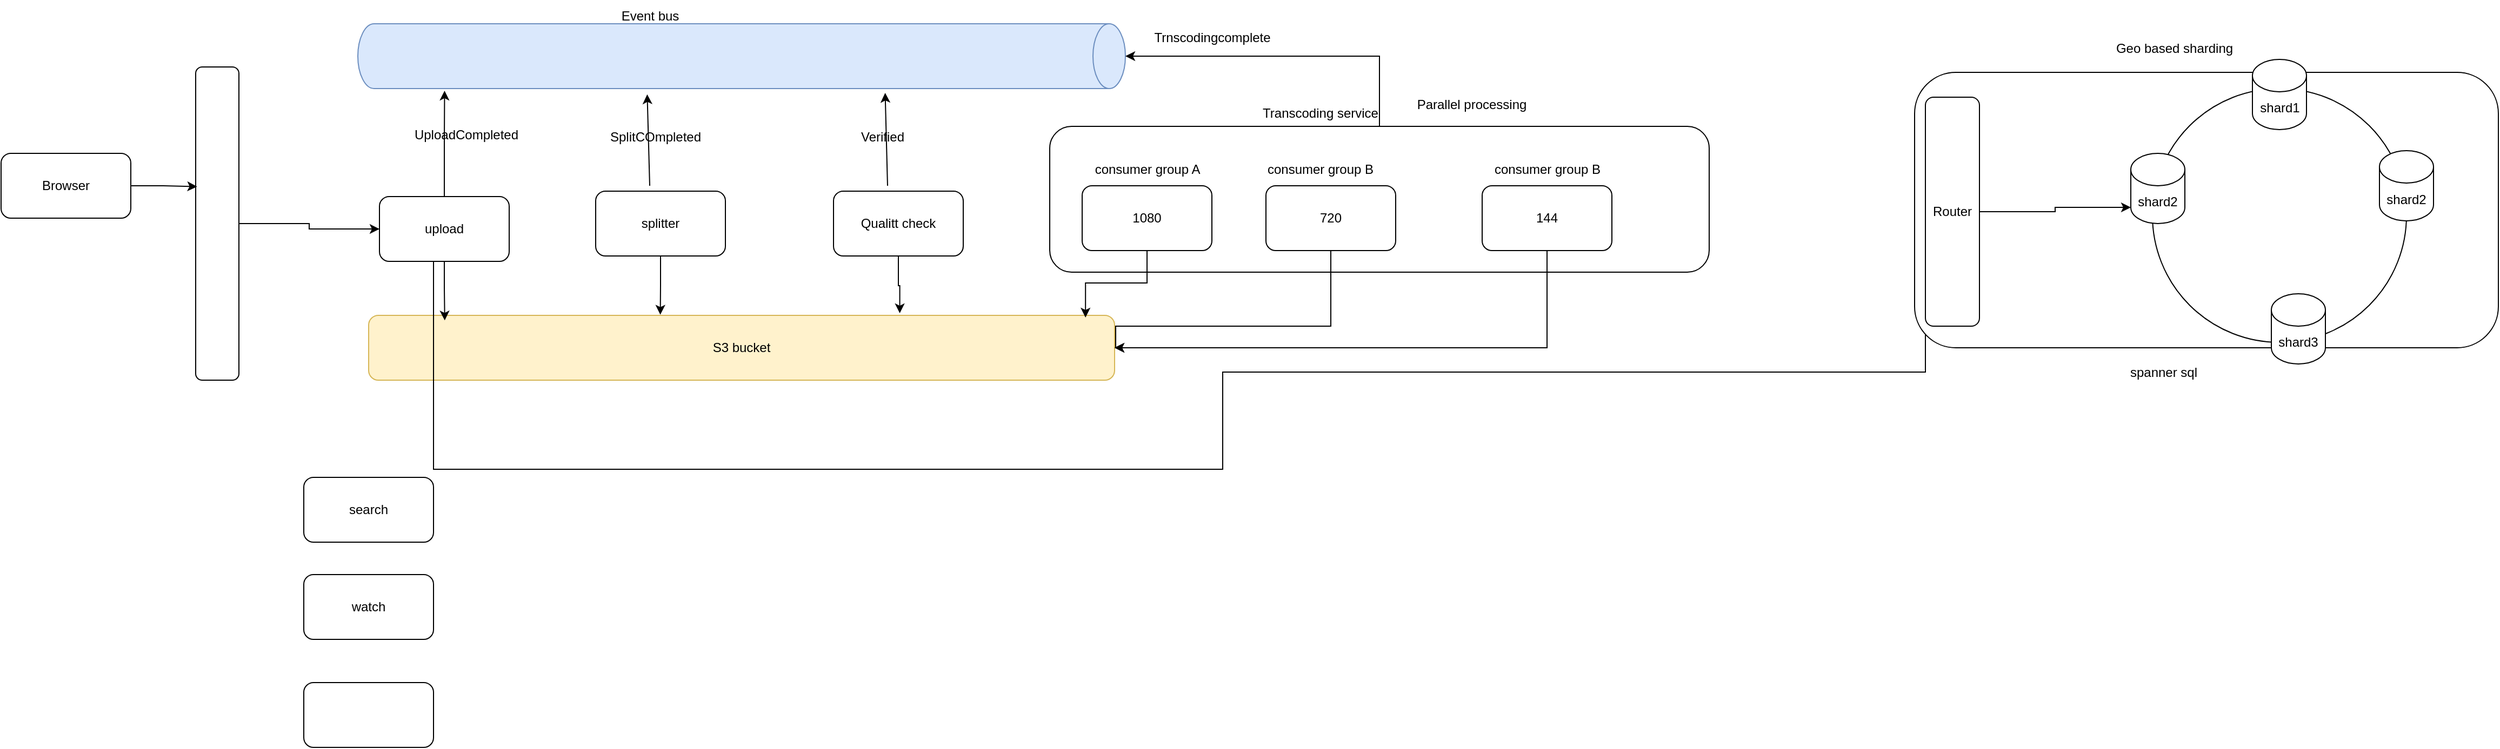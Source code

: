 <mxfile version="26.0.2">
  <diagram name="Page-1" id="IN_19RE_OHsP08UdYH3B">
    <mxGraphModel dx="794" dy="2712" grid="1" gridSize="10" guides="1" tooltips="1" connect="1" arrows="1" fold="1" page="1" pageScale="1" pageWidth="2300" pageHeight="2300" math="0" shadow="0">
      <root>
        <mxCell id="0" />
        <mxCell id="1" parent="0" />
        <mxCell id="C5m_k21MFH3tTQqy4yPL-23" value="" style="rounded=1;whiteSpace=wrap;html=1;" vertex="1" parent="1">
          <mxGeometry x="1010" y="115" width="610" height="135" as="geometry" />
        </mxCell>
        <mxCell id="C5m_k21MFH3tTQqy4yPL-2" value="Browser" style="rounded=1;whiteSpace=wrap;html=1;" vertex="1" parent="1">
          <mxGeometry x="40" y="140" width="120" height="60" as="geometry" />
        </mxCell>
        <mxCell id="C5m_k21MFH3tTQqy4yPL-56" style="edgeStyle=orthogonalEdgeStyle;rounded=0;orthogonalLoop=1;jettySize=auto;html=1;entryX=0;entryY=0.5;entryDx=0;entryDy=0;" edge="1" parent="1" source="C5m_k21MFH3tTQqy4yPL-3" target="C5m_k21MFH3tTQqy4yPL-16">
          <mxGeometry relative="1" as="geometry" />
        </mxCell>
        <mxCell id="C5m_k21MFH3tTQqy4yPL-3" value="" style="rounded=1;whiteSpace=wrap;html=1;" vertex="1" parent="1">
          <mxGeometry x="220" y="60" width="40" height="290" as="geometry" />
        </mxCell>
        <mxCell id="C5m_k21MFH3tTQqy4yPL-4" style="edgeStyle=orthogonalEdgeStyle;rounded=0;orthogonalLoop=1;jettySize=auto;html=1;entryX=0.033;entryY=0.382;entryDx=0;entryDy=0;entryPerimeter=0;" edge="1" parent="1" source="C5m_k21MFH3tTQqy4yPL-2" target="C5m_k21MFH3tTQqy4yPL-3">
          <mxGeometry relative="1" as="geometry" />
        </mxCell>
        <mxCell id="C5m_k21MFH3tTQqy4yPL-5" value="Qualitt check" style="rounded=1;whiteSpace=wrap;html=1;" vertex="1" parent="1">
          <mxGeometry x="810" y="175" width="120" height="60" as="geometry" />
        </mxCell>
        <mxCell id="C5m_k21MFH3tTQqy4yPL-7" value="" style="rounded=1;whiteSpace=wrap;html=1;" vertex="1" parent="1">
          <mxGeometry x="320" y="630" width="120" height="60" as="geometry" />
        </mxCell>
        <mxCell id="C5m_k21MFH3tTQqy4yPL-9" value="watch" style="rounded=1;whiteSpace=wrap;html=1;" vertex="1" parent="1">
          <mxGeometry x="320" y="530" width="120" height="60" as="geometry" />
        </mxCell>
        <mxCell id="C5m_k21MFH3tTQqy4yPL-10" value="search" style="rounded=1;whiteSpace=wrap;html=1;" vertex="1" parent="1">
          <mxGeometry x="320" y="440" width="120" height="60" as="geometry" />
        </mxCell>
        <mxCell id="C5m_k21MFH3tTQqy4yPL-12" value="S3 bucket" style="rounded=1;whiteSpace=wrap;html=1;fillColor=#fff2cc;strokeColor=#d6b656;" vertex="1" parent="1">
          <mxGeometry x="380" y="290" width="690" height="60" as="geometry" />
        </mxCell>
        <mxCell id="C5m_k21MFH3tTQqy4yPL-13" value="" style="shape=cylinder3;whiteSpace=wrap;html=1;boundedLbl=1;backgroundOutline=1;size=15;rotation=90;fillColor=#dae8fc;strokeColor=#6c8ebf;" vertex="1" parent="1">
          <mxGeometry x="695" y="-305" width="60" height="710" as="geometry" />
        </mxCell>
        <mxCell id="C5m_k21MFH3tTQqy4yPL-15" value="splitter" style="rounded=1;whiteSpace=wrap;html=1;" vertex="1" parent="1">
          <mxGeometry x="590" y="175" width="120" height="60" as="geometry" />
        </mxCell>
        <mxCell id="C5m_k21MFH3tTQqy4yPL-58" style="edgeStyle=orthogonalEdgeStyle;rounded=0;orthogonalLoop=1;jettySize=auto;html=1;entryX=0;entryY=0.5;entryDx=0;entryDy=0;" edge="1" parent="1">
          <mxGeometry relative="1" as="geometry">
            <mxPoint x="440" y="240" as="sourcePoint" />
            <mxPoint x="1820" y="235" as="targetPoint" />
            <Array as="points">
              <mxPoint x="440" y="432.5" />
              <mxPoint x="1170" y="432.5" />
              <mxPoint x="1170" y="342.5" />
              <mxPoint x="1820" y="342.5" />
            </Array>
          </mxGeometry>
        </mxCell>
        <mxCell id="C5m_k21MFH3tTQqy4yPL-16" value="upload" style="rounded=1;whiteSpace=wrap;html=1;" vertex="1" parent="1">
          <mxGeometry x="390" y="180" width="120" height="60" as="geometry" />
        </mxCell>
        <mxCell id="C5m_k21MFH3tTQqy4yPL-17" value="1080" style="rounded=1;whiteSpace=wrap;html=1;" vertex="1" parent="1">
          <mxGeometry x="1040" y="170" width="120" height="60" as="geometry" />
        </mxCell>
        <mxCell id="C5m_k21MFH3tTQqy4yPL-44" style="edgeStyle=orthogonalEdgeStyle;rounded=0;orthogonalLoop=1;jettySize=auto;html=1;" edge="1" parent="1" source="C5m_k21MFH3tTQqy4yPL-18">
          <mxGeometry relative="1" as="geometry">
            <mxPoint x="1070" y="320" as="targetPoint" />
            <Array as="points">
              <mxPoint x="1270" y="300" />
              <mxPoint x="1071" y="300" />
            </Array>
          </mxGeometry>
        </mxCell>
        <mxCell id="C5m_k21MFH3tTQqy4yPL-18" value="720" style="rounded=1;whiteSpace=wrap;html=1;" vertex="1" parent="1">
          <mxGeometry x="1210" y="170" width="120" height="60" as="geometry" />
        </mxCell>
        <mxCell id="C5m_k21MFH3tTQqy4yPL-43" style="edgeStyle=orthogonalEdgeStyle;rounded=0;orthogonalLoop=1;jettySize=auto;html=1;entryX=1;entryY=0.5;entryDx=0;entryDy=0;" edge="1" parent="1" source="C5m_k21MFH3tTQqy4yPL-19" target="C5m_k21MFH3tTQqy4yPL-12">
          <mxGeometry relative="1" as="geometry">
            <Array as="points">
              <mxPoint x="1470" y="320" />
            </Array>
          </mxGeometry>
        </mxCell>
        <mxCell id="C5m_k21MFH3tTQqy4yPL-19" value="144" style="rounded=1;whiteSpace=wrap;html=1;" vertex="1" parent="1">
          <mxGeometry x="1410" y="170" width="120" height="60" as="geometry" />
        </mxCell>
        <mxCell id="C5m_k21MFH3tTQqy4yPL-20" value="consumer group A" style="text;html=1;align=center;verticalAlign=middle;resizable=0;points=[];autosize=1;strokeColor=none;fillColor=none;" vertex="1" parent="1">
          <mxGeometry x="1040" y="140" width="120" height="30" as="geometry" />
        </mxCell>
        <mxCell id="C5m_k21MFH3tTQqy4yPL-21" value="consumer group B" style="text;html=1;align=center;verticalAlign=middle;resizable=0;points=[];autosize=1;strokeColor=none;fillColor=none;" vertex="1" parent="1">
          <mxGeometry x="1200" y="140" width="120" height="30" as="geometry" />
        </mxCell>
        <mxCell id="C5m_k21MFH3tTQqy4yPL-22" value="consumer group B" style="text;html=1;align=center;verticalAlign=middle;resizable=0;points=[];autosize=1;strokeColor=none;fillColor=none;" vertex="1" parent="1">
          <mxGeometry x="1410" y="140" width="120" height="30" as="geometry" />
        </mxCell>
        <mxCell id="C5m_k21MFH3tTQqy4yPL-25" value="Transcoding service" style="text;html=1;align=center;verticalAlign=middle;resizable=0;points=[];autosize=1;strokeColor=none;fillColor=none;" vertex="1" parent="1">
          <mxGeometry x="1195" y="88" width="130" height="30" as="geometry" />
        </mxCell>
        <mxCell id="C5m_k21MFH3tTQqy4yPL-29" style="edgeStyle=orthogonalEdgeStyle;rounded=0;orthogonalLoop=1;jettySize=auto;html=1;entryX=1.033;entryY=0.887;entryDx=0;entryDy=0;entryPerimeter=0;" edge="1" parent="1" source="C5m_k21MFH3tTQqy4yPL-16" target="C5m_k21MFH3tTQqy4yPL-13">
          <mxGeometry relative="1" as="geometry" />
        </mxCell>
        <mxCell id="C5m_k21MFH3tTQqy4yPL-30" value="SplitCOmpleted" style="text;html=1;align=center;verticalAlign=middle;resizable=0;points=[];autosize=1;strokeColor=none;fillColor=none;" vertex="1" parent="1">
          <mxGeometry x="590" y="110" width="110" height="30" as="geometry" />
        </mxCell>
        <mxCell id="C5m_k21MFH3tTQqy4yPL-31" value="UploadCompleted" style="text;html=1;align=center;verticalAlign=middle;resizable=0;points=[];autosize=1;strokeColor=none;fillColor=none;" vertex="1" parent="1">
          <mxGeometry x="410" y="108" width="120" height="30" as="geometry" />
        </mxCell>
        <mxCell id="C5m_k21MFH3tTQqy4yPL-32" value="Verified" style="text;html=1;align=center;verticalAlign=middle;resizable=0;points=[];autosize=1;strokeColor=none;fillColor=none;" vertex="1" parent="1">
          <mxGeometry x="825" y="110" width="60" height="30" as="geometry" />
        </mxCell>
        <mxCell id="C5m_k21MFH3tTQqy4yPL-33" value="" style="endArrow=classic;html=1;rounded=0;entryX=1.089;entryY=0.623;entryDx=0;entryDy=0;entryPerimeter=0;" edge="1" parent="1" target="C5m_k21MFH3tTQqy4yPL-13">
          <mxGeometry width="50" height="50" relative="1" as="geometry">
            <mxPoint x="640" y="170" as="sourcePoint" />
            <mxPoint x="870" y="150" as="targetPoint" />
          </mxGeometry>
        </mxCell>
        <mxCell id="C5m_k21MFH3tTQqy4yPL-35" value="" style="endArrow=classic;html=1;rounded=0;entryX=1.067;entryY=0.313;entryDx=0;entryDy=0;entryPerimeter=0;" edge="1" parent="1" target="C5m_k21MFH3tTQqy4yPL-13">
          <mxGeometry width="50" height="50" relative="1" as="geometry">
            <mxPoint x="860" y="170" as="sourcePoint" />
            <mxPoint x="870" y="150" as="targetPoint" />
          </mxGeometry>
        </mxCell>
        <mxCell id="C5m_k21MFH3tTQqy4yPL-36" style="edgeStyle=orthogonalEdgeStyle;rounded=0;orthogonalLoop=1;jettySize=auto;html=1;entryX=0.102;entryY=0.078;entryDx=0;entryDy=0;entryPerimeter=0;" edge="1" parent="1" source="C5m_k21MFH3tTQqy4yPL-16" target="C5m_k21MFH3tTQqy4yPL-12">
          <mxGeometry relative="1" as="geometry" />
        </mxCell>
        <mxCell id="C5m_k21MFH3tTQqy4yPL-37" style="edgeStyle=orthogonalEdgeStyle;rounded=0;orthogonalLoop=1;jettySize=auto;html=1;entryX=0.391;entryY=-0.011;entryDx=0;entryDy=0;entryPerimeter=0;" edge="1" parent="1" source="C5m_k21MFH3tTQqy4yPL-15" target="C5m_k21MFH3tTQqy4yPL-12">
          <mxGeometry relative="1" as="geometry" />
        </mxCell>
        <mxCell id="C5m_k21MFH3tTQqy4yPL-38" style="edgeStyle=orthogonalEdgeStyle;rounded=0;orthogonalLoop=1;jettySize=auto;html=1;entryX=0.712;entryY=-0.033;entryDx=0;entryDy=0;entryPerimeter=0;" edge="1" parent="1" source="C5m_k21MFH3tTQqy4yPL-5" target="C5m_k21MFH3tTQqy4yPL-12">
          <mxGeometry relative="1" as="geometry" />
        </mxCell>
        <mxCell id="C5m_k21MFH3tTQqy4yPL-40" style="edgeStyle=orthogonalEdgeStyle;rounded=0;orthogonalLoop=1;jettySize=auto;html=1;entryX=0.5;entryY=0;entryDx=0;entryDy=0;entryPerimeter=0;" edge="1" parent="1" source="C5m_k21MFH3tTQqy4yPL-23" target="C5m_k21MFH3tTQqy4yPL-13">
          <mxGeometry relative="1" as="geometry" />
        </mxCell>
        <mxCell id="C5m_k21MFH3tTQqy4yPL-41" value="Trnscodingcomplete" style="text;html=1;align=center;verticalAlign=middle;resizable=0;points=[];autosize=1;strokeColor=none;fillColor=none;" vertex="1" parent="1">
          <mxGeometry x="1095" y="18" width="130" height="30" as="geometry" />
        </mxCell>
        <mxCell id="C5m_k21MFH3tTQqy4yPL-42" style="edgeStyle=orthogonalEdgeStyle;rounded=0;orthogonalLoop=1;jettySize=auto;html=1;entryX=0.961;entryY=0.033;entryDx=0;entryDy=0;entryPerimeter=0;" edge="1" parent="1" source="C5m_k21MFH3tTQqy4yPL-17" target="C5m_k21MFH3tTQqy4yPL-12">
          <mxGeometry relative="1" as="geometry" />
        </mxCell>
        <mxCell id="C5m_k21MFH3tTQqy4yPL-45" value="Parallel processing" style="text;html=1;align=center;verticalAlign=middle;resizable=0;points=[];autosize=1;strokeColor=none;fillColor=none;" vertex="1" parent="1">
          <mxGeometry x="1340" y="80" width="120" height="30" as="geometry" />
        </mxCell>
        <mxCell id="C5m_k21MFH3tTQqy4yPL-46" value="us" style="rounded=1;whiteSpace=wrap;html=1;" vertex="1" parent="1">
          <mxGeometry x="1810" y="65" width="540" height="255" as="geometry" />
        </mxCell>
        <mxCell id="C5m_k21MFH3tTQqy4yPL-47" value="" style="ellipse;whiteSpace=wrap;html=1;aspect=fixed;" vertex="1" parent="1">
          <mxGeometry x="2030" y="80" width="235" height="235" as="geometry" />
        </mxCell>
        <mxCell id="C5m_k21MFH3tTQqy4yPL-48" value="shard1" style="shape=cylinder3;whiteSpace=wrap;html=1;boundedLbl=1;backgroundOutline=1;size=15;" vertex="1" parent="1">
          <mxGeometry x="2122.5" y="53" width="50" height="65" as="geometry" />
        </mxCell>
        <mxCell id="C5m_k21MFH3tTQqy4yPL-49" value="shard3" style="shape=cylinder3;whiteSpace=wrap;html=1;boundedLbl=1;backgroundOutline=1;size=15;" vertex="1" parent="1">
          <mxGeometry x="2140" y="270" width="50" height="65" as="geometry" />
        </mxCell>
        <mxCell id="C5m_k21MFH3tTQqy4yPL-50" value="shard2" style="shape=cylinder3;whiteSpace=wrap;html=1;boundedLbl=1;backgroundOutline=1;size=15;" vertex="1" parent="1">
          <mxGeometry x="2240" y="137.5" width="50" height="65" as="geometry" />
        </mxCell>
        <mxCell id="C5m_k21MFH3tTQqy4yPL-51" value="shard2" style="shape=cylinder3;whiteSpace=wrap;html=1;boundedLbl=1;backgroundOutline=1;size=15;" vertex="1" parent="1">
          <mxGeometry x="2010" y="140" width="50" height="65" as="geometry" />
        </mxCell>
        <mxCell id="C5m_k21MFH3tTQqy4yPL-52" value="Router" style="rounded=1;whiteSpace=wrap;html=1;" vertex="1" parent="1">
          <mxGeometry x="1820" y="88" width="50" height="212" as="geometry" />
        </mxCell>
        <mxCell id="C5m_k21MFH3tTQqy4yPL-53" style="edgeStyle=orthogonalEdgeStyle;rounded=0;orthogonalLoop=1;jettySize=auto;html=1;entryX=0;entryY=1;entryDx=0;entryDy=-15;entryPerimeter=0;" edge="1" parent="1" source="C5m_k21MFH3tTQqy4yPL-52" target="C5m_k21MFH3tTQqy4yPL-51">
          <mxGeometry relative="1" as="geometry" />
        </mxCell>
        <mxCell id="C5m_k21MFH3tTQqy4yPL-54" value="Geo based sharding" style="text;html=1;align=center;verticalAlign=middle;resizable=0;points=[];autosize=1;strokeColor=none;fillColor=none;" vertex="1" parent="1">
          <mxGeometry x="1985" y="28" width="130" height="30" as="geometry" />
        </mxCell>
        <mxCell id="C5m_k21MFH3tTQqy4yPL-55" value="spanner sql" style="text;html=1;align=center;verticalAlign=middle;resizable=0;points=[];autosize=1;strokeColor=none;fillColor=none;" vertex="1" parent="1">
          <mxGeometry x="1995" y="328" width="90" height="30" as="geometry" />
        </mxCell>
        <mxCell id="C5m_k21MFH3tTQqy4yPL-57" value="Event bus" style="text;html=1;align=center;verticalAlign=middle;resizable=0;points=[];autosize=1;strokeColor=none;fillColor=none;" vertex="1" parent="1">
          <mxGeometry x="600" y="-2" width="80" height="30" as="geometry" />
        </mxCell>
      </root>
    </mxGraphModel>
  </diagram>
</mxfile>
